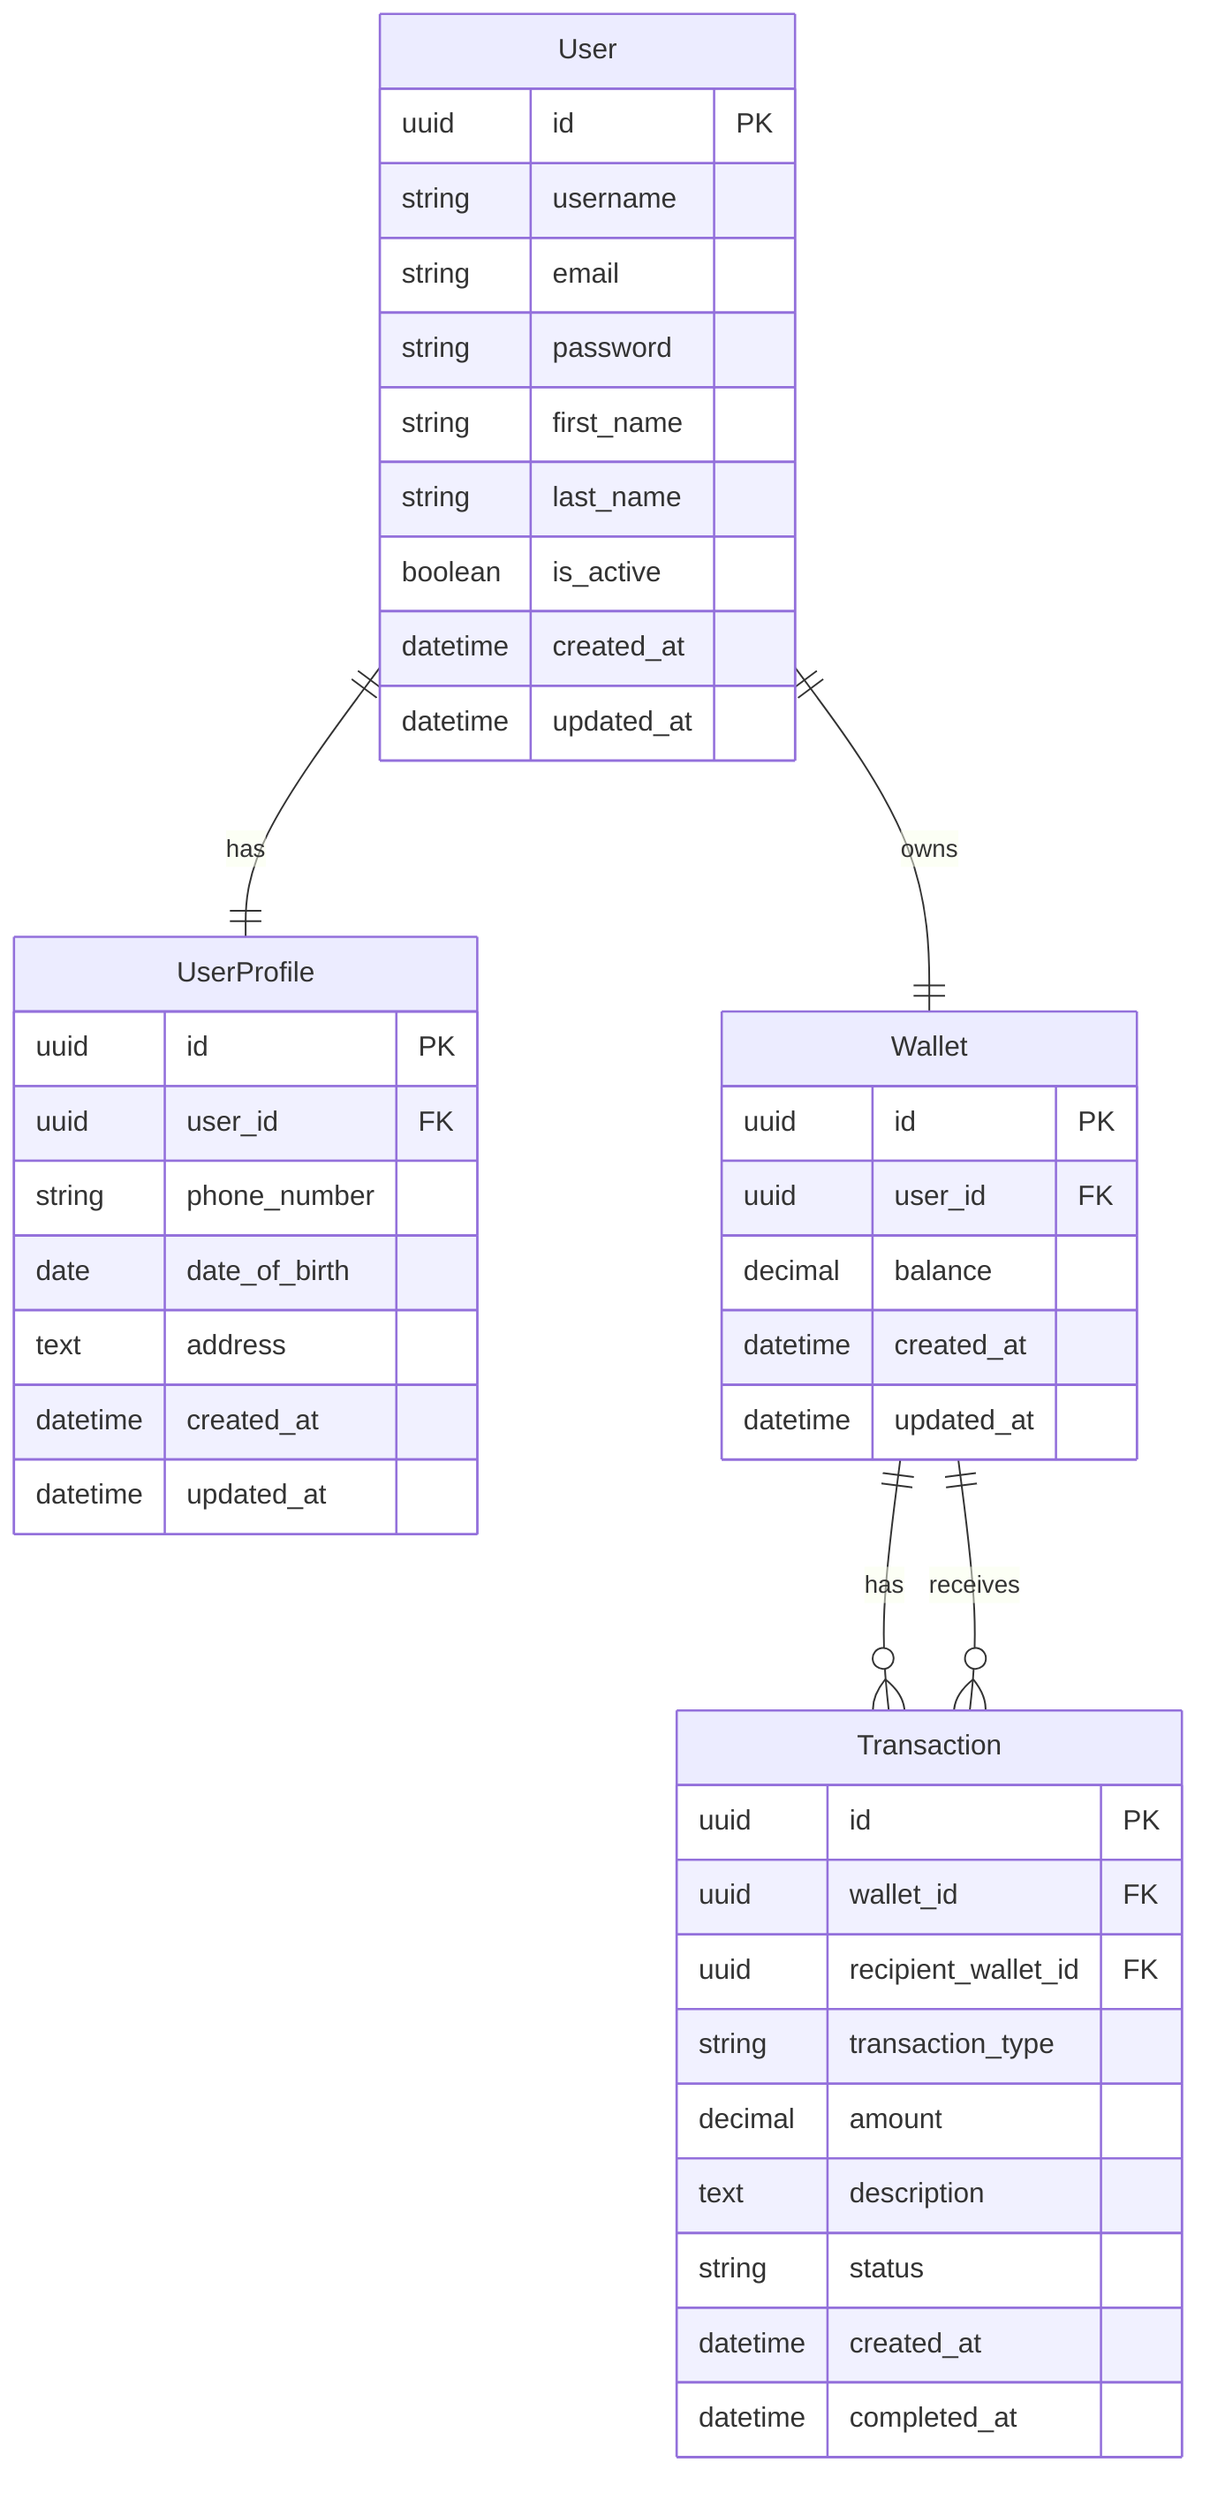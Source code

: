 erDiagram
    User ||--|| UserProfile : has
    User ||--|| Wallet : owns
    Wallet ||--o{ Transaction : has
    Wallet ||--o{ Transaction : receives

    User {
        uuid id PK
        string username
        string email
        string password
        string first_name
        string last_name
        boolean is_active
        datetime created_at
        datetime updated_at
    }

    UserProfile {
        uuid id PK
        uuid user_id FK
        string phone_number
        date date_of_birth
        text address
        datetime created_at
        datetime updated_at
    }

    Wallet {
        uuid id PK
        uuid user_id FK
        decimal balance
        datetime created_at
        datetime updated_at
    }

    Transaction {
        uuid id PK
        uuid wallet_id FK
        uuid recipient_wallet_id FK
        string transaction_type
        decimal amount
        text description
        string status
        datetime created_at
        datetime completed_at
    }